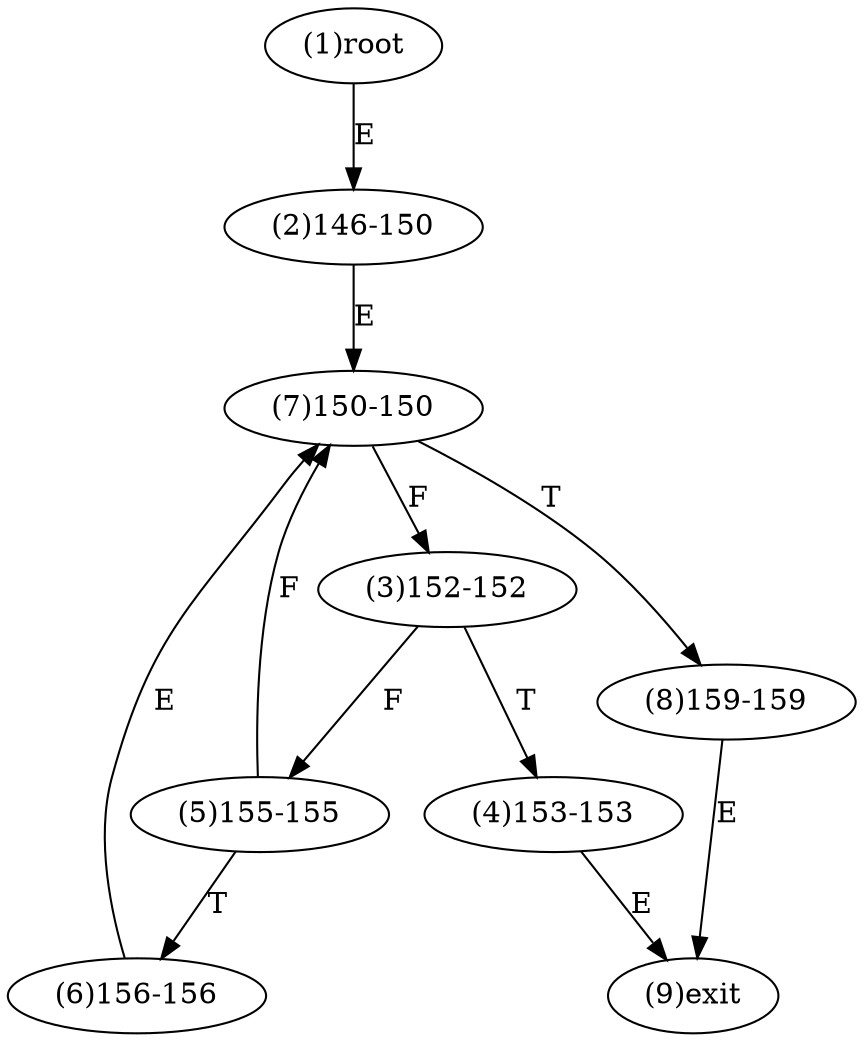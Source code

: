 digraph "" { 
1[ label="(1)root"];
2[ label="(2)146-150"];
3[ label="(3)152-152"];
4[ label="(4)153-153"];
5[ label="(5)155-155"];
6[ label="(6)156-156"];
7[ label="(7)150-150"];
8[ label="(8)159-159"];
9[ label="(9)exit"];
1->2[ label="E"];
2->7[ label="E"];
3->5[ label="F"];
3->4[ label="T"];
4->9[ label="E"];
5->7[ label="F"];
5->6[ label="T"];
6->7[ label="E"];
7->3[ label="F"];
7->8[ label="T"];
8->9[ label="E"];
}